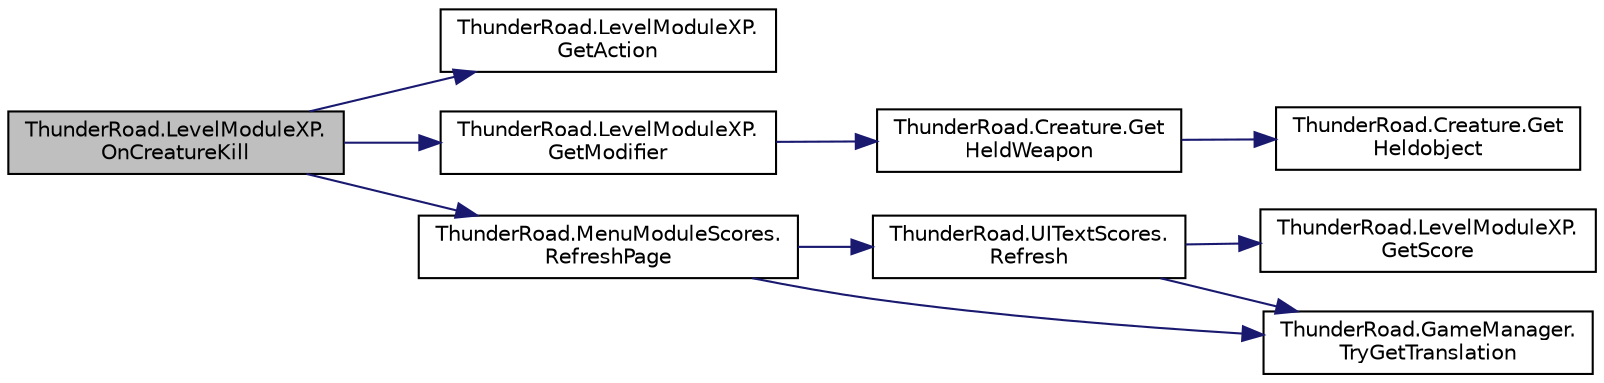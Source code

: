 digraph "ThunderRoad.LevelModuleXP.OnCreatureKill"
{
 // LATEX_PDF_SIZE
  edge [fontname="Helvetica",fontsize="10",labelfontname="Helvetica",labelfontsize="10"];
  node [fontname="Helvetica",fontsize="10",shape=record];
  rankdir="LR";
  Node1 [label="ThunderRoad.LevelModuleXP.\lOnCreatureKill",height=0.2,width=0.4,color="black", fillcolor="grey75", style="filled", fontcolor="black",tooltip="Called when [creature kill]."];
  Node1 -> Node2 [color="midnightblue",fontsize="10",style="solid",fontname="Helvetica"];
  Node2 [label="ThunderRoad.LevelModuleXP.\lGetAction",height=0.2,width=0.4,color="black", fillcolor="white", style="filled",URL="$class_thunder_road_1_1_level_module_x_p.html#ad67f6e085de157afb49d4c068a12e50d",tooltip="Gets the action."];
  Node1 -> Node3 [color="midnightblue",fontsize="10",style="solid",fontname="Helvetica"];
  Node3 [label="ThunderRoad.LevelModuleXP.\lGetModifier",height=0.2,width=0.4,color="black", fillcolor="white", style="filled",URL="$class_thunder_road_1_1_level_module_x_p.html#a4e4f82c448fe42e9dbd5498f24fb51ba",tooltip="Gets the modifier."];
  Node3 -> Node4 [color="midnightblue",fontsize="10",style="solid",fontname="Helvetica"];
  Node4 [label="ThunderRoad.Creature.Get\lHeldWeapon",height=0.2,width=0.4,color="black", fillcolor="white", style="filled",URL="$class_thunder_road_1_1_creature.html#a790853480d9afe6be4850fe1be95427a",tooltip="Gets the held weapon."];
  Node4 -> Node5 [color="midnightblue",fontsize="10",style="solid",fontname="Helvetica"];
  Node5 [label="ThunderRoad.Creature.Get\lHeldobject",height=0.2,width=0.4,color="black", fillcolor="white", style="filled",URL="$class_thunder_road_1_1_creature.html#a494221977ba15283dc2d54acd8e9bebf",tooltip="Gets the heldobject."];
  Node1 -> Node6 [color="midnightblue",fontsize="10",style="solid",fontname="Helvetica"];
  Node6 [label="ThunderRoad.MenuModuleScores.\lRefreshPage",height=0.2,width=0.4,color="black", fillcolor="white", style="filled",URL="$class_thunder_road_1_1_menu_module_scores.html#aa870de8ae60c50ad896b4799b76571cf",tooltip="Refreshes the page."];
  Node6 -> Node7 [color="midnightblue",fontsize="10",style="solid",fontname="Helvetica"];
  Node7 [label="ThunderRoad.UITextScores.\lRefresh",height=0.2,width=0.4,color="black", fillcolor="white", style="filled",URL="$class_thunder_road_1_1_u_i_text_scores.html#ab79475e78619cabdcc28319cb67c8e6c",tooltip="Refreshes this instance."];
  Node7 -> Node8 [color="midnightblue",fontsize="10",style="solid",fontname="Helvetica"];
  Node8 [label="ThunderRoad.LevelModuleXP.\lGetScore",height=0.2,width=0.4,color="black", fillcolor="white", style="filled",URL="$class_thunder_road_1_1_level_module_x_p.html#ac91e8f70d4d2074f883ded46ddf33a07",tooltip="Gets the score."];
  Node7 -> Node9 [color="midnightblue",fontsize="10",style="solid",fontname="Helvetica"];
  Node9 [label="ThunderRoad.GameManager.\lTryGetTranslation",height=0.2,width=0.4,color="black", fillcolor="white", style="filled",URL="$class_thunder_road_1_1_game_manager.html#a0c20ba391a6ecdcd925df6ed831e8b15",tooltip="Tries the get translation."];
  Node6 -> Node9 [color="midnightblue",fontsize="10",style="solid",fontname="Helvetica"];
}
